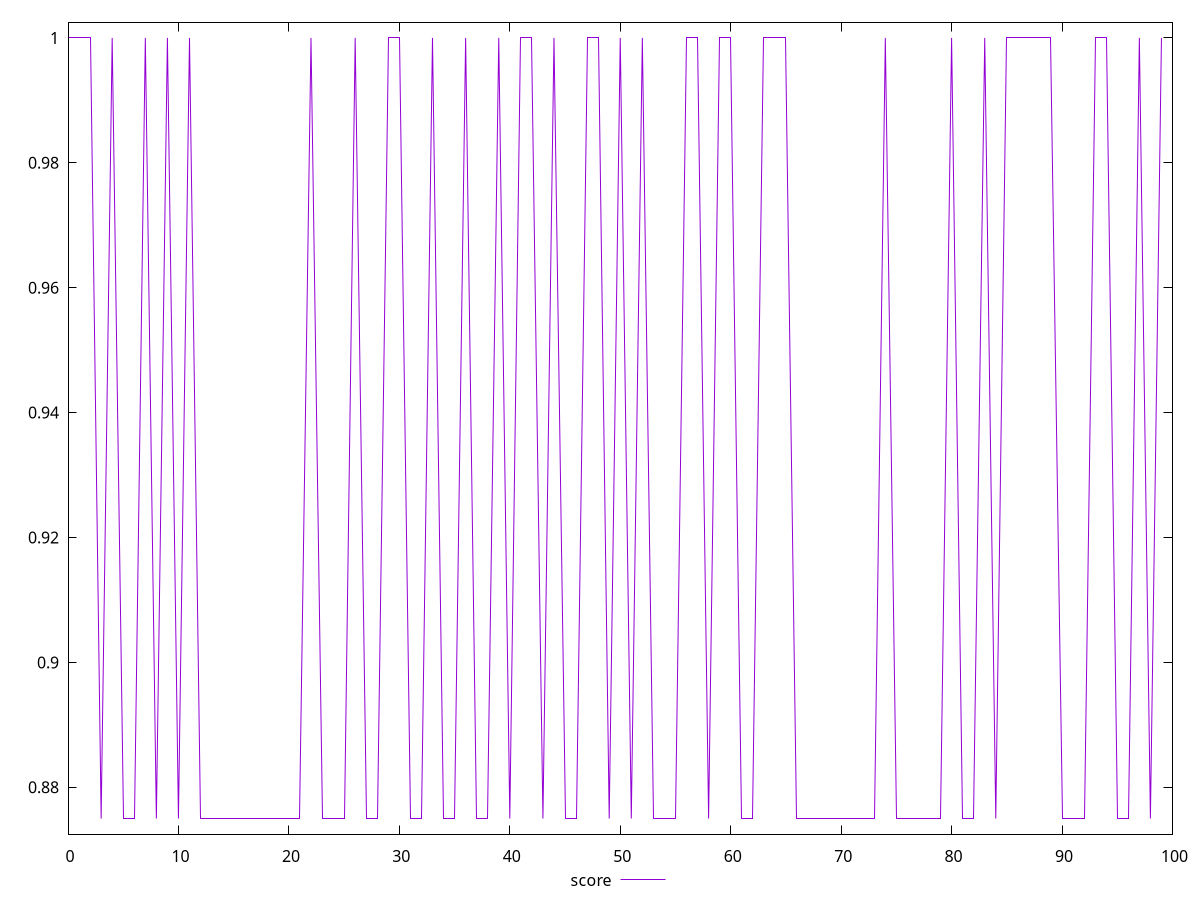 reset
set terminal svg size 640, 490 enhanced background rgb 'white'
set output "report_00007_2020-12-11T15:55:29.892Z/unminified-javascript/samples/pages/score/values.svg"

$score <<EOF
0 1
1 1
2 1
3 0.875
4 1
5 0.875
6 0.875
7 1
8 0.875
9 1
10 0.875
11 1
12 0.875
13 0.875
14 0.875
15 0.875
16 0.875
17 0.875
18 0.875
19 0.875
20 0.875
21 0.875
22 1
23 0.875
24 0.875
25 0.875
26 1
27 0.875
28 0.875
29 1
30 1
31 0.875
32 0.875
33 1
34 0.875
35 0.875
36 1
37 0.875
38 0.875
39 1
40 0.875
41 1
42 1
43 0.875
44 1
45 0.875
46 0.875
47 1
48 1
49 0.875
50 1
51 0.875
52 1
53 0.875
54 0.875
55 0.875
56 1
57 1
58 0.875
59 1
60 1
61 0.875
62 0.875
63 1
64 1
65 1
66 0.875
67 0.875
68 0.875
69 0.875
70 0.875
71 0.875
72 0.875
73 0.875
74 1
75 0.875
76 0.875
77 0.875
78 0.875
79 0.875
80 1
81 0.875
82 0.875
83 1
84 0.875
85 1
86 1
87 1
88 1
89 1
90 0.875
91 0.875
92 0.875
93 1
94 1
95 0.875
96 0.875
97 1
98 0.875
99 1
EOF

set key outside below
set yrange [0.8725:1.0025]

plot \
  $score title "score" with line, \


reset
